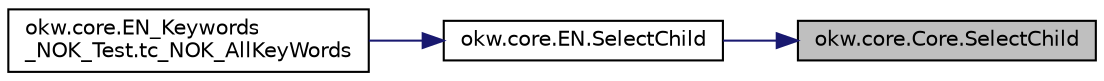 digraph "okw.core.Core.SelectChild"
{
 // INTERACTIVE_SVG=YES
 // LATEX_PDF_SIZE
  edge [fontname="Helvetica",fontsize="10",labelfontname="Helvetica",labelfontsize="10"];
  node [fontname="Helvetica",fontsize="10",shape=record];
  rankdir="RL";
  Node1332 [label="okw.core.Core.SelectChild",height=0.2,width=0.4,color="black", fillcolor="grey75", style="filled", fontcolor="black",tooltip="Setzt den Wert von SELECTEDCHILD auf den Wert von FN."];
  Node1332 -> Node1333 [dir="back",color="midnightblue",fontsize="10",style="solid",fontname="Helvetica"];
  Node1333 [label="okw.core.EN.SelectChild",height=0.2,width=0.4,color="black", fillcolor="white", style="filled",URL="$classokw_1_1core_1_1_e_n.html#aac639a580a5615fcd882126dac09e282",tooltip="Setzt den Wert von SELECTEDCHILD auf den Wert von FN."];
  Node1333 -> Node1334 [dir="back",color="midnightblue",fontsize="10",style="solid",fontname="Helvetica"];
  Node1334 [label="okw.core.EN_Keywords\l_NOK_Test.tc_NOK_AllKeyWords",height=0.2,width=0.4,color="black", fillcolor="white", style="filled",URL="$classokw_1_1core_1_1_e_n___keywords___n_o_k___test.html#a81a960a2341dfb0e27da7871291c84dc",tooltip="Prüft methoden aufruf für einen einfachen Click."];
}
